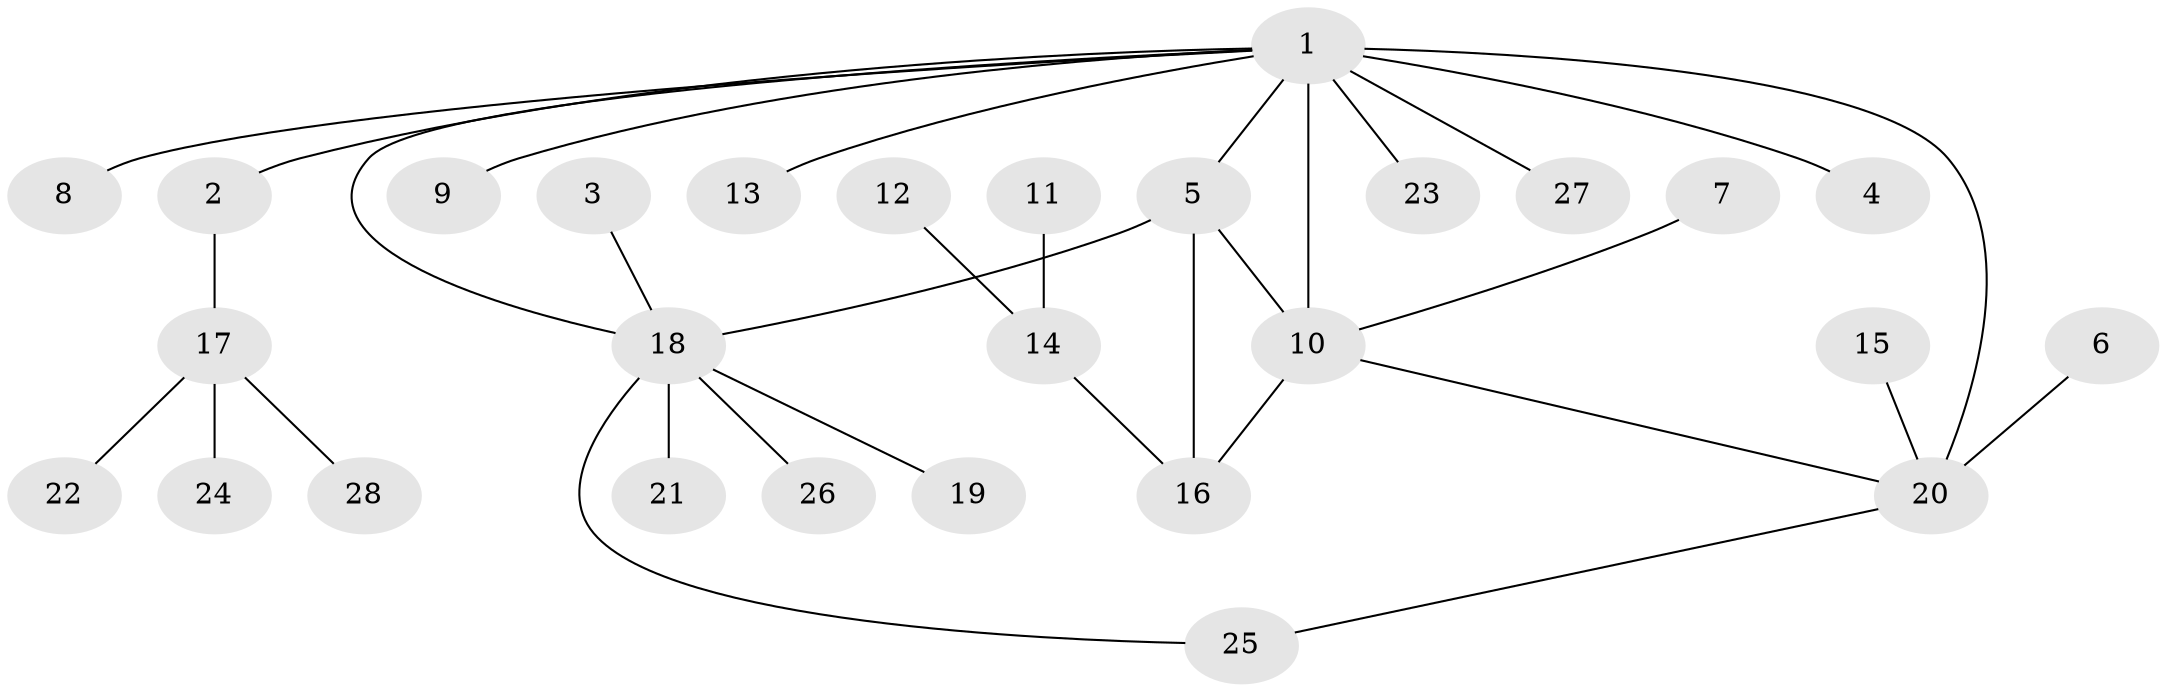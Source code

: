 // original degree distribution, {5: 0.037037037037037035, 6: 0.018518518518518517, 2: 0.09259259259259259, 8: 0.037037037037037035, 4: 0.1111111111111111, 9: 0.018518518518518517, 3: 0.07407407407407407, 1: 0.6111111111111112}
// Generated by graph-tools (version 1.1) at 2025/26/03/09/25 03:26:35]
// undirected, 28 vertices, 32 edges
graph export_dot {
graph [start="1"]
  node [color=gray90,style=filled];
  1;
  2;
  3;
  4;
  5;
  6;
  7;
  8;
  9;
  10;
  11;
  12;
  13;
  14;
  15;
  16;
  17;
  18;
  19;
  20;
  21;
  22;
  23;
  24;
  25;
  26;
  27;
  28;
  1 -- 2 [weight=1.0];
  1 -- 4 [weight=1.0];
  1 -- 5 [weight=1.0];
  1 -- 8 [weight=1.0];
  1 -- 9 [weight=1.0];
  1 -- 10 [weight=2.0];
  1 -- 13 [weight=1.0];
  1 -- 18 [weight=1.0];
  1 -- 20 [weight=2.0];
  1 -- 23 [weight=1.0];
  1 -- 27 [weight=1.0];
  2 -- 17 [weight=1.0];
  3 -- 18 [weight=1.0];
  5 -- 10 [weight=1.0];
  5 -- 16 [weight=1.0];
  5 -- 18 [weight=1.0];
  6 -- 20 [weight=1.0];
  7 -- 10 [weight=1.0];
  10 -- 16 [weight=1.0];
  10 -- 20 [weight=1.0];
  11 -- 14 [weight=1.0];
  12 -- 14 [weight=1.0];
  14 -- 16 [weight=1.0];
  15 -- 20 [weight=1.0];
  17 -- 22 [weight=1.0];
  17 -- 24 [weight=1.0];
  17 -- 28 [weight=1.0];
  18 -- 19 [weight=1.0];
  18 -- 21 [weight=1.0];
  18 -- 25 [weight=1.0];
  18 -- 26 [weight=1.0];
  20 -- 25 [weight=1.0];
}
